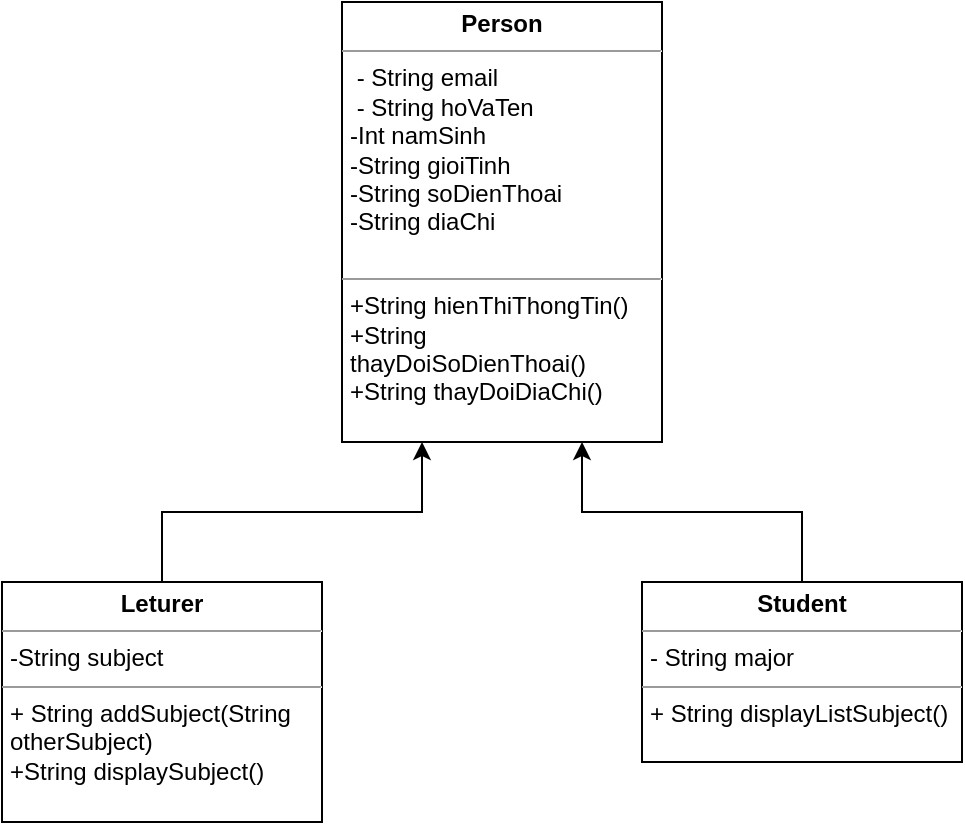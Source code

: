 <mxfile version="21.8.2" type="github">
  <diagram name="Page-1" id="XyqDMugZgnEbgbt_cLhM">
    <mxGraphModel dx="1042" dy="569" grid="1" gridSize="10" guides="1" tooltips="1" connect="1" arrows="1" fold="1" page="1" pageScale="1" pageWidth="850" pageHeight="1100" math="0" shadow="0">
      <root>
        <mxCell id="0" />
        <mxCell id="1" parent="0" />
        <mxCell id="mtYMPltPAbwPVgCaOk68-3" value="&lt;p style=&quot;margin:0px;margin-top:4px;text-align:center;&quot;&gt;&lt;b&gt;Person&lt;/b&gt;&lt;/p&gt;&lt;hr size=&quot;1&quot;&gt;&lt;p style=&quot;margin:0px;margin-left:4px;&quot;&gt;&amp;nbsp;- String email&lt;/p&gt;&lt;p style=&quot;margin:0px;margin-left:4px;&quot;&gt;&amp;nbsp;- String hoVaTen&lt;/p&gt;&lt;p style=&quot;margin:0px;margin-left:4px;&quot;&gt;-Int namSinh&lt;/p&gt;&lt;p style=&quot;margin:0px;margin-left:4px;&quot;&gt;-String gioiTinh&lt;/p&gt;&lt;p style=&quot;margin:0px;margin-left:4px;&quot;&gt;-String soDienThoai&lt;/p&gt;&lt;p style=&quot;margin:0px;margin-left:4px;&quot;&gt;-String diaChi&lt;/p&gt;&lt;p style=&quot;margin:0px;margin-left:4px;&quot;&gt;&lt;br&gt;&lt;/p&gt;&lt;hr size=&quot;1&quot;&gt;&lt;p style=&quot;margin:0px;margin-left:4px;&quot;&gt;+String hienThiThongTin()&lt;/p&gt;&lt;p style=&quot;margin:0px;margin-left:4px;&quot;&gt;+String thayDoiSoDienThoai()&lt;/p&gt;&lt;p style=&quot;margin:0px;margin-left:4px;&quot;&gt;+String thayDoiDiaChi()&lt;/p&gt;" style="verticalAlign=top;align=left;overflow=fill;fontSize=12;fontFamily=Helvetica;html=1;whiteSpace=wrap;" parent="1" vertex="1">
          <mxGeometry x="330" y="160" width="160" height="220" as="geometry" />
        </mxCell>
        <mxCell id="2x07bLDdP-qJSynPyDc2-6" style="edgeStyle=orthogonalEdgeStyle;rounded=0;orthogonalLoop=1;jettySize=auto;html=1;exitX=0.5;exitY=0;exitDx=0;exitDy=0;" edge="1" parent="1" source="2x07bLDdP-qJSynPyDc2-2" target="mtYMPltPAbwPVgCaOk68-3">
          <mxGeometry relative="1" as="geometry">
            <Array as="points">
              <mxPoint x="240" y="415" />
              <mxPoint x="370" y="415" />
            </Array>
          </mxGeometry>
        </mxCell>
        <mxCell id="2x07bLDdP-qJSynPyDc2-2" value="&lt;p style=&quot;margin:0px;margin-top:4px;text-align:center;&quot;&gt;&lt;b&gt;Leturer&lt;/b&gt;&lt;/p&gt;&lt;hr size=&quot;1&quot;&gt;&lt;p style=&quot;margin:0px;margin-left:4px;&quot;&gt;-String subject&lt;/p&gt;&lt;hr size=&quot;1&quot;&gt;&lt;p style=&quot;margin:0px;margin-left:4px;&quot;&gt;+ String addSubject(String otherSubject)&lt;/p&gt;&lt;p style=&quot;margin:0px;margin-left:4px;&quot;&gt;+String displaySubject()&lt;/p&gt;" style="verticalAlign=top;align=left;overflow=fill;fontSize=12;fontFamily=Helvetica;html=1;whiteSpace=wrap;" vertex="1" parent="1">
          <mxGeometry x="160" y="450" width="160" height="120" as="geometry" />
        </mxCell>
        <mxCell id="2x07bLDdP-qJSynPyDc2-10" style="edgeStyle=orthogonalEdgeStyle;rounded=0;orthogonalLoop=1;jettySize=auto;html=1;exitX=0.5;exitY=0;exitDx=0;exitDy=0;entryX=0.75;entryY=1;entryDx=0;entryDy=0;" edge="1" parent="1" source="2x07bLDdP-qJSynPyDc2-3" target="mtYMPltPAbwPVgCaOk68-3">
          <mxGeometry relative="1" as="geometry" />
        </mxCell>
        <mxCell id="2x07bLDdP-qJSynPyDc2-3" value="&lt;p style=&quot;margin:0px;margin-top:4px;text-align:center;&quot;&gt;&lt;b&gt;Student&lt;/b&gt;&lt;/p&gt;&lt;hr size=&quot;1&quot;&gt;&lt;p style=&quot;margin:0px;margin-left:4px;&quot;&gt;- String major&lt;/p&gt;&lt;hr size=&quot;1&quot;&gt;&lt;p style=&quot;margin:0px;margin-left:4px;&quot;&gt;+ String displayListSubject()&lt;/p&gt;" style="verticalAlign=top;align=left;overflow=fill;fontSize=12;fontFamily=Helvetica;html=1;whiteSpace=wrap;" vertex="1" parent="1">
          <mxGeometry x="480" y="450" width="160" height="90" as="geometry" />
        </mxCell>
      </root>
    </mxGraphModel>
  </diagram>
</mxfile>
